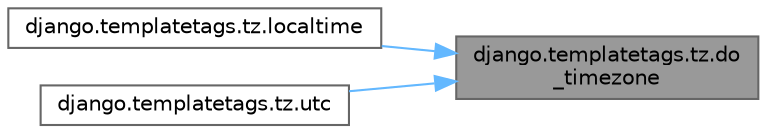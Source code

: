 digraph "django.templatetags.tz.do_timezone"
{
 // LATEX_PDF_SIZE
  bgcolor="transparent";
  edge [fontname=Helvetica,fontsize=10,labelfontname=Helvetica,labelfontsize=10];
  node [fontname=Helvetica,fontsize=10,shape=box,height=0.2,width=0.4];
  rankdir="RL";
  Node1 [id="Node000001",label="django.templatetags.tz.do\l_timezone",height=0.2,width=0.4,color="gray40", fillcolor="grey60", style="filled", fontcolor="black",tooltip=" "];
  Node1 -> Node2 [id="edge1_Node000001_Node000002",dir="back",color="steelblue1",style="solid",tooltip=" "];
  Node2 [id="Node000002",label="django.templatetags.tz.localtime",height=0.2,width=0.4,color="grey40", fillcolor="white", style="filled",URL="$namespacedjango_1_1templatetags_1_1tz.html#af3bb8e36daf7e6629f9381ed7bceab34",tooltip=" "];
  Node1 -> Node3 [id="edge2_Node000001_Node000003",dir="back",color="steelblue1",style="solid",tooltip=" "];
  Node3 [id="Node000003",label="django.templatetags.tz.utc",height=0.2,width=0.4,color="grey40", fillcolor="white", style="filled",URL="$namespacedjango_1_1templatetags_1_1tz.html#a7c79a9e846f57f81074ce39aa4b7fed4",tooltip=" "];
}
